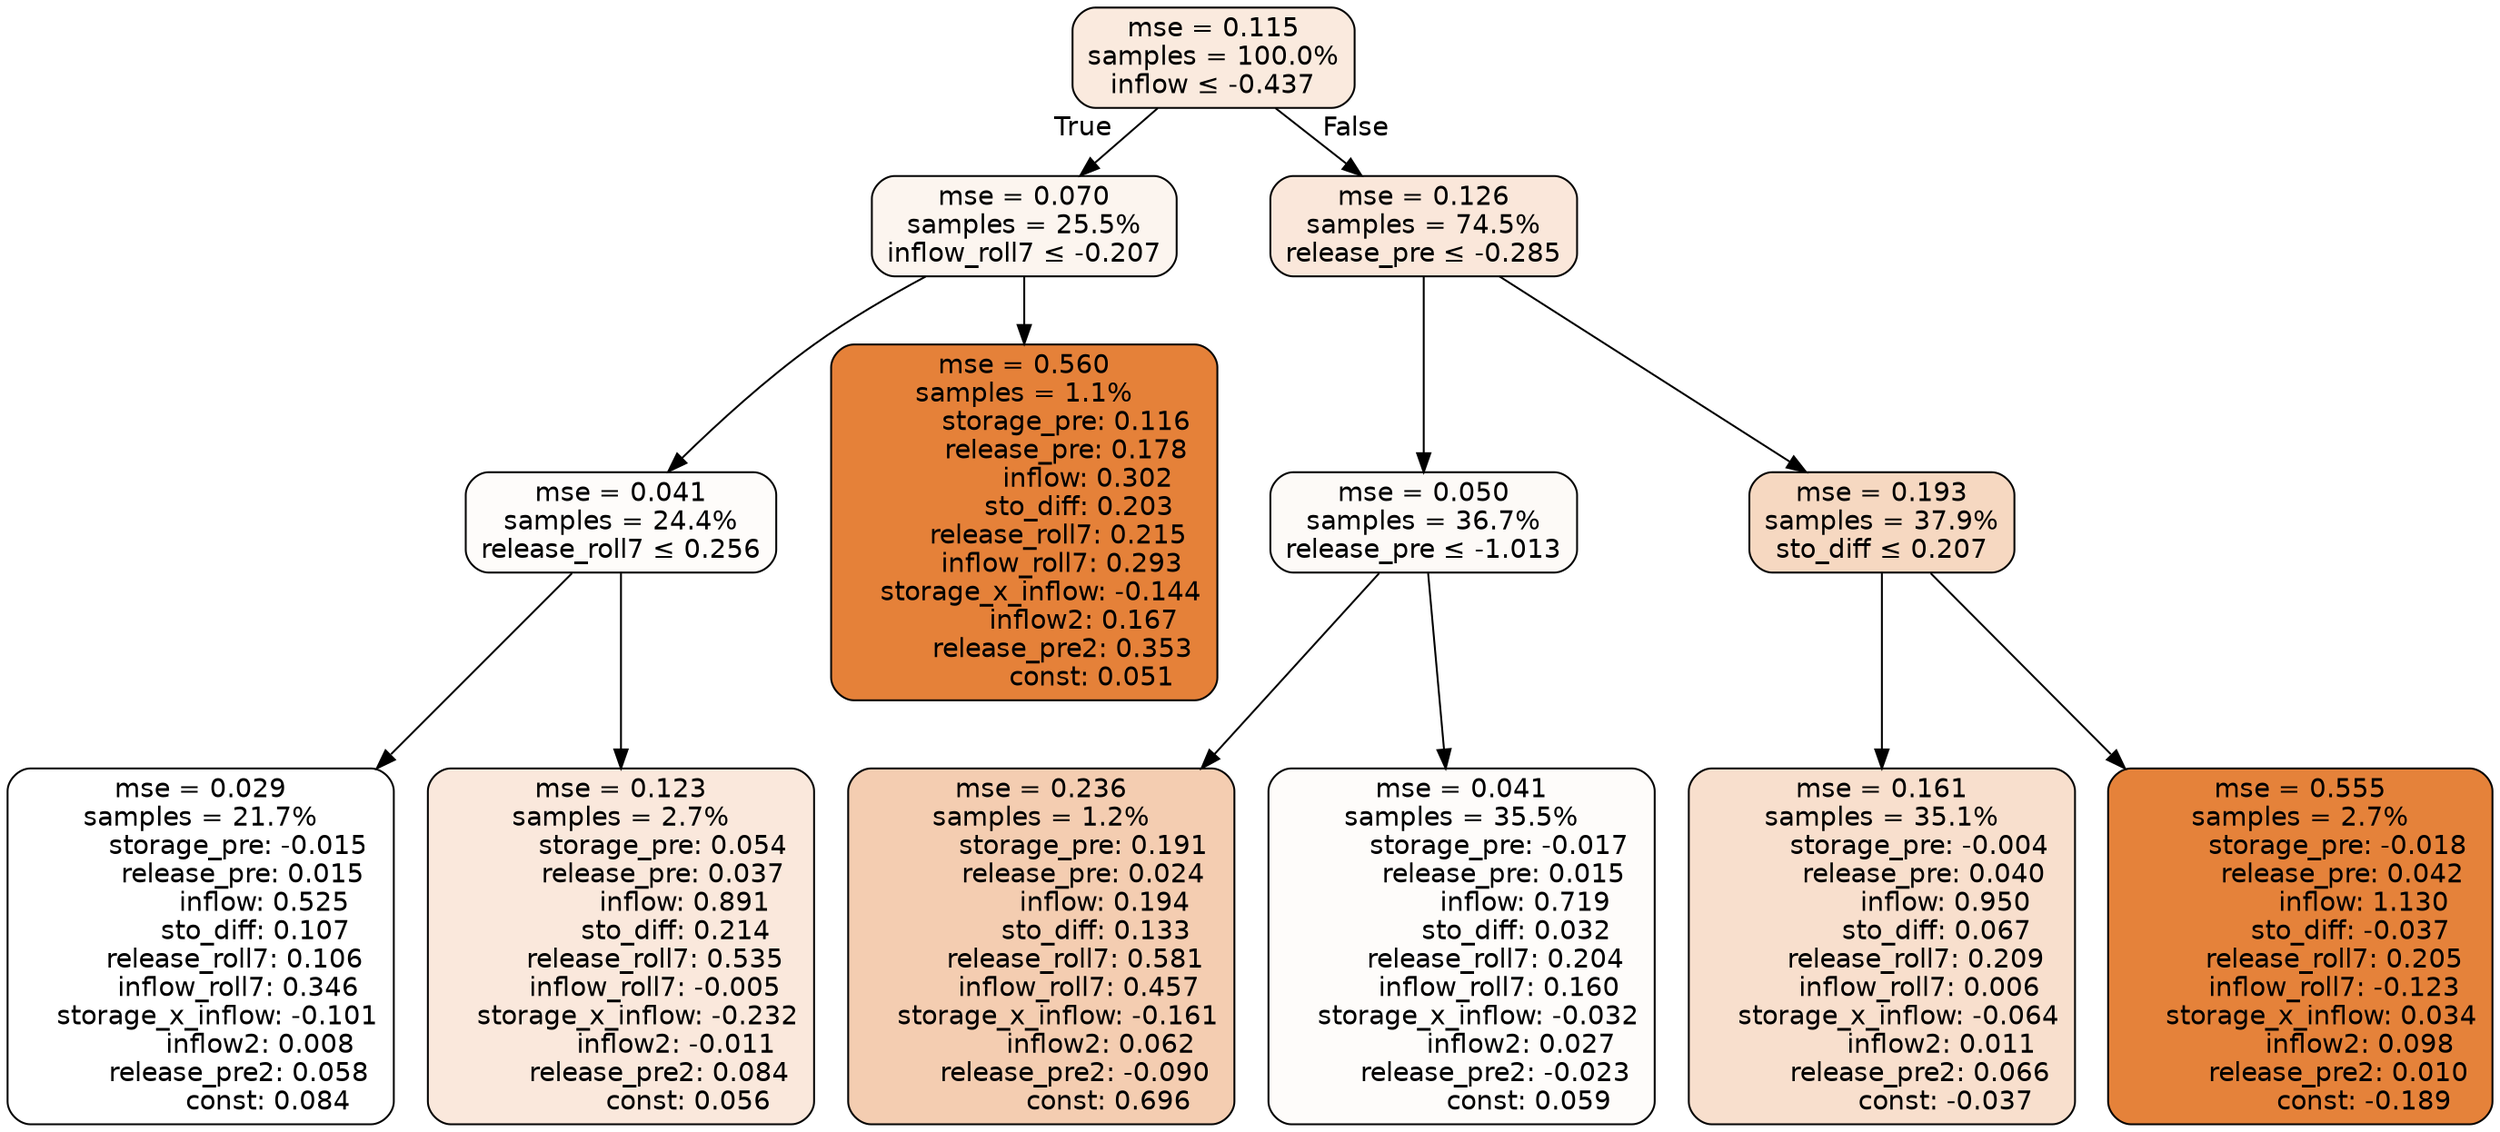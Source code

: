 digraph tree {
bgcolor="transparent"
node [shape=rectangle, style="filled, rounded", color="black", fontname=helvetica] ;
edge [fontname=helvetica] ;
	"0" [label="mse = 0.115
samples = 100.0%
inflow &le; -0.437", fillcolor="#faeade"]
	"1" [label="mse = 0.070
samples = 25.5%
inflow_roll7 &le; -0.207", fillcolor="#fcf5ef"]
	"2" [label="mse = 0.041
samples = 24.4%
release_roll7 &le; 0.256", fillcolor="#fefcfa"]
	"3" [label="mse = 0.029
samples = 21.7%
         storage_pre: -0.015
          release_pre: 0.015
               inflow: 0.525
             sto_diff: 0.107
        release_roll7: 0.106
         inflow_roll7: 0.346
    storage_x_inflow: -0.101
              inflow2: 0.008
         release_pre2: 0.058
                const: 0.084", fillcolor="#ffffff"]
	"4" [label="mse = 0.123
samples = 2.7%
          storage_pre: 0.054
          release_pre: 0.037
               inflow: 0.891
             sto_diff: 0.214
        release_roll7: 0.535
        inflow_roll7: -0.005
    storage_x_inflow: -0.232
             inflow2: -0.011
         release_pre2: 0.084
                const: 0.056", fillcolor="#fae8dc"]
	"5" [label="mse = 0.560
samples = 1.1%
          storage_pre: 0.116
          release_pre: 0.178
               inflow: 0.302
             sto_diff: 0.203
        release_roll7: 0.215
         inflow_roll7: 0.293
    storage_x_inflow: -0.144
              inflow2: 0.167
         release_pre2: 0.353
                const: 0.051", fillcolor="#e58139"]
	"6" [label="mse = 0.126
samples = 74.5%
release_pre &le; -0.285", fillcolor="#fae7da"]
	"7" [label="mse = 0.050
samples = 36.7%
release_pre &le; -1.013", fillcolor="#fdfaf7"]
	"8" [label="mse = 0.236
samples = 1.2%
          storage_pre: 0.191
          release_pre: 0.024
               inflow: 0.194
             sto_diff: 0.133
        release_roll7: 0.581
         inflow_roll7: 0.457
    storage_x_inflow: -0.161
              inflow2: 0.062
        release_pre2: -0.090
                const: 0.696", fillcolor="#f4cdb1"]
	"9" [label="mse = 0.041
samples = 35.5%
         storage_pre: -0.017
          release_pre: 0.015
               inflow: 0.719
             sto_diff: 0.032
        release_roll7: 0.204
         inflow_roll7: 0.160
    storage_x_inflow: -0.032
              inflow2: 0.027
        release_pre2: -0.023
                const: 0.059", fillcolor="#fefcfa"]
	"10" [label="mse = 0.193
samples = 37.9%
sto_diff &le; 0.207", fillcolor="#f6d8c1"]
	"11" [label="mse = 0.161
samples = 35.1%
         storage_pre: -0.004
          release_pre: 0.040
               inflow: 0.950
             sto_diff: 0.067
        release_roll7: 0.209
         inflow_roll7: 0.006
    storage_x_inflow: -0.064
              inflow2: 0.011
         release_pre2: 0.066
               const: -0.037", fillcolor="#f8dfcd"]
	"12" [label="mse = 0.555
samples = 2.7%
         storage_pre: -0.018
          release_pre: 0.042
               inflow: 1.130
            sto_diff: -0.037
        release_roll7: 0.205
        inflow_roll7: -0.123
     storage_x_inflow: 0.034
              inflow2: 0.098
         release_pre2: 0.010
               const: -0.189", fillcolor="#e5823a"]

	"0" -> "1" [labeldistance=2.5, labelangle=45, headlabel="True"]
	"1" -> "2"
	"2" -> "3"
	"2" -> "4"
	"1" -> "5"
	"0" -> "6" [labeldistance=2.5, labelangle=-45, headlabel="False"]
	"6" -> "7"
	"7" -> "8"
	"7" -> "9"
	"6" -> "10"
	"10" -> "11"
	"10" -> "12"
}
